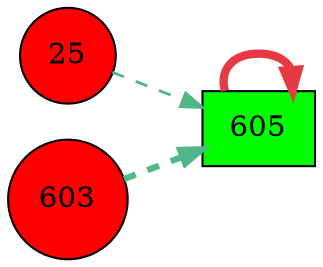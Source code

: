 digraph G{
rankdir=LR;
25 [style=filled, shape=circle, fillcolor="#fe0000", label="25"];
603 [style=filled, shape=circle, fillcolor="#fe0000", label="603"];
605 [style=filled, shape=box, fillcolor="#00fe00", label="605"];
605 -> 605 [color="#e63946",penwidth=4.00];
603 -> 605 [color="#52b788",style=dashed,penwidth=3.00];
25 -> 605 [color="#52b788",style=dashed,penwidth=1.36];
}